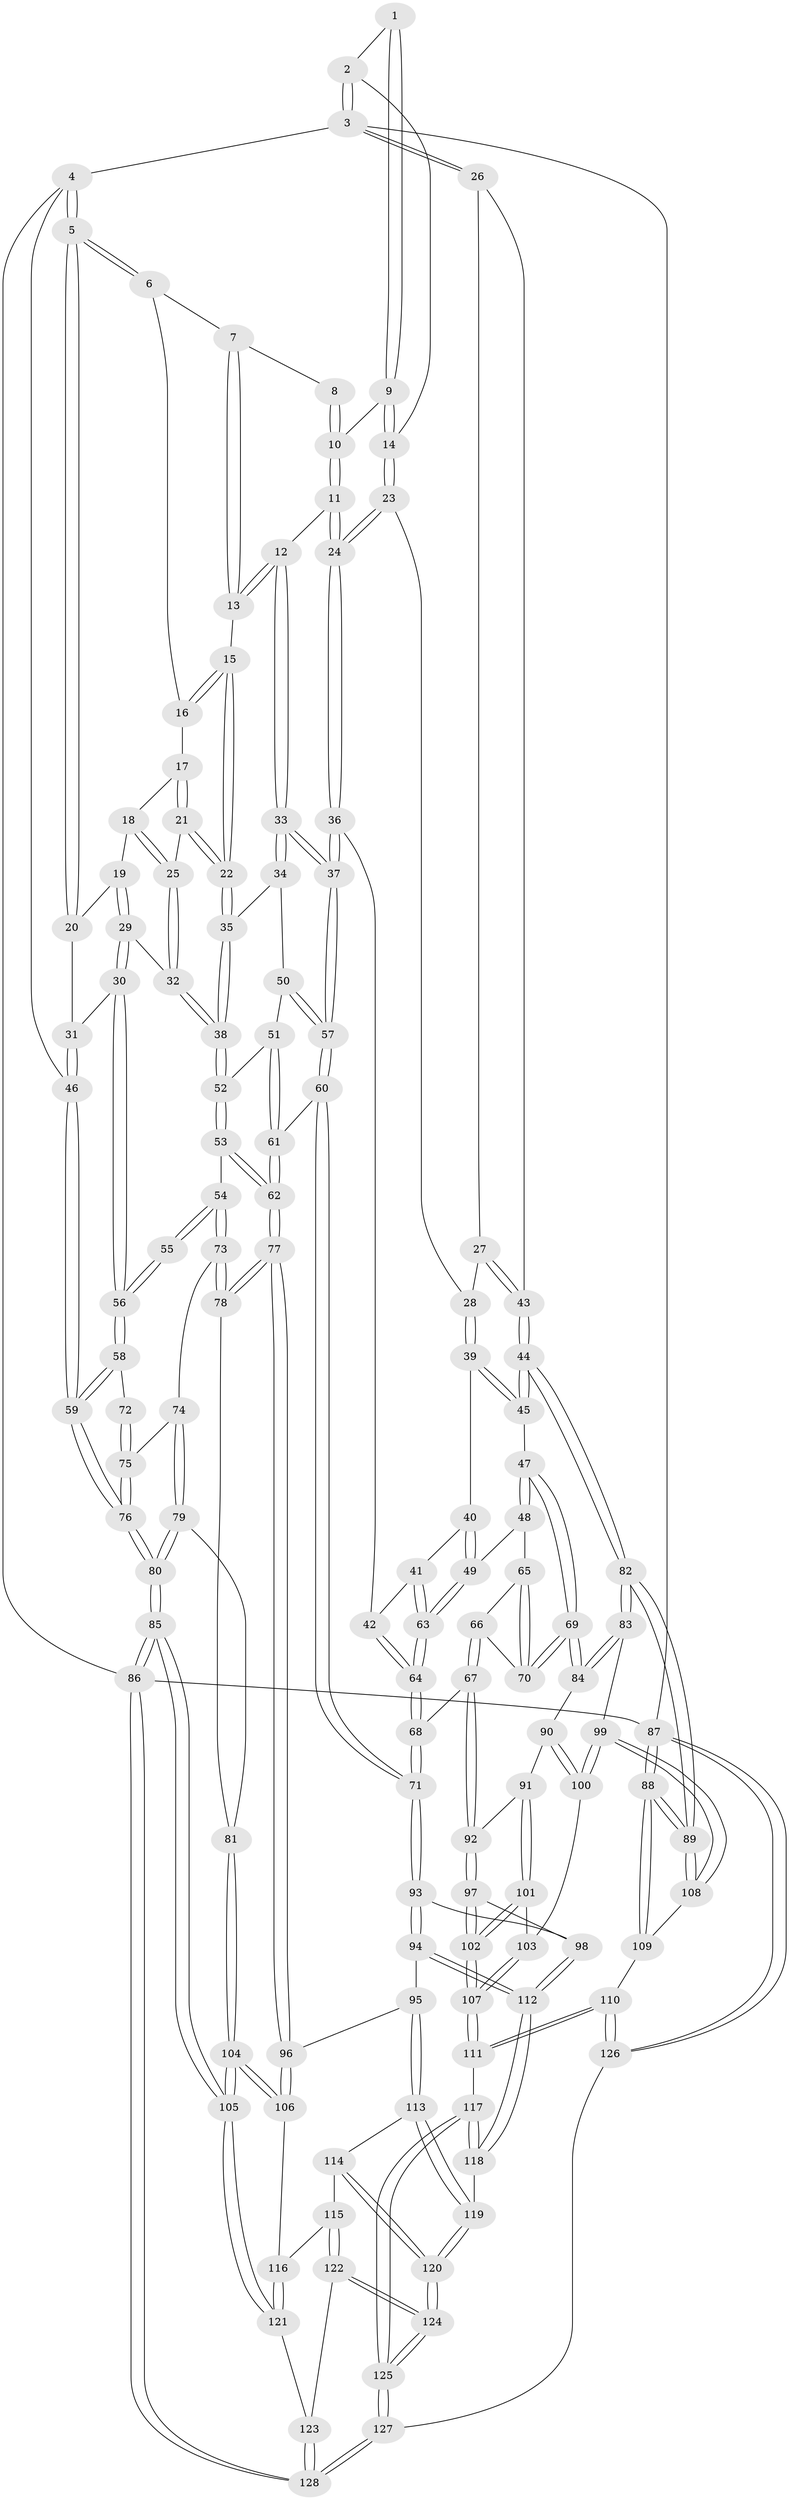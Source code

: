// coarse degree distribution, {3: 0.17567567567567569, 5: 0.35135135135135137, 7: 0.013513513513513514, 4: 0.3783783783783784, 6: 0.06756756756756757, 2: 0.013513513513513514}
// Generated by graph-tools (version 1.1) at 2025/52/02/27/25 19:52:44]
// undirected, 128 vertices, 317 edges
graph export_dot {
graph [start="1"]
  node [color=gray90,style=filled];
  1 [pos="+0.4445279046558601+0"];
  2 [pos="+0.7066729670063017+0"];
  3 [pos="+1+0"];
  4 [pos="+0+0"];
  5 [pos="+0+0"];
  6 [pos="+0.12385330763845526+0"];
  7 [pos="+0.39364101903908766+0"];
  8 [pos="+0.40214090292487686+0"];
  9 [pos="+0.513299989729343+0.05926691154968795"];
  10 [pos="+0.46994216518153553+0.08337292711021745"];
  11 [pos="+0.4496624012181775+0.12042223783732943"];
  12 [pos="+0.38558868169336896+0.13210778864829437"];
  13 [pos="+0.3768906154276539+0.12842960604380776"];
  14 [pos="+0.6962053980758219+0.03463190265441466"];
  15 [pos="+0.34735503310616966+0.1306264663968933"];
  16 [pos="+0.16757826551201077+0"];
  17 [pos="+0.17440160620599177+0"];
  18 [pos="+0.14729754460184047+0.13941576846481427"];
  19 [pos="+0.12078584459012022+0.15613914742964902"];
  20 [pos="+0.07323773831519428+0.14665799350210865"];
  21 [pos="+0.27197583261294656+0.17555603130511524"];
  22 [pos="+0.2751242620963048+0.1758393170170204"];
  23 [pos="+0.7072938619319367+0.09468906264700455"];
  24 [pos="+0.5604242521212448+0.19448637747403663"];
  25 [pos="+0.2391296138576755+0.18478480049680307"];
  26 [pos="+1+0"];
  27 [pos="+0.8237809438136905+0.11822455919615299"];
  28 [pos="+0.7178588348325232+0.10551677665595285"];
  29 [pos="+0.12395059598683608+0.2775238960946396"];
  30 [pos="+0.1128484022148807+0.29170818054020287"];
  31 [pos="+0.00011725754039663272+0.2543855231188821"];
  32 [pos="+0.19153497675919606+0.24919411061638602"];
  33 [pos="+0.4184569389299422+0.2874769554217906"];
  34 [pos="+0.3917158928725791+0.2879689129986009"];
  35 [pos="+0.2992192992912783+0.24803399912425442"];
  36 [pos="+0.5153429035473176+0.34061588477355054"];
  37 [pos="+0.5026785621846075+0.3479086079510507"];
  38 [pos="+0.2630477421684824+0.3144002820361053"];
  39 [pos="+0.7445920479311352+0.22821350486376465"];
  40 [pos="+0.7163005148800736+0.2811147238434255"];
  41 [pos="+0.5849749013230289+0.3491458819388794"];
  42 [pos="+0.547675355995187+0.34639056821397246"];
  43 [pos="+1+0.311357528697675"];
  44 [pos="+1+0.3124342957586942"];
  45 [pos="+0.9646141921243497+0.36995145349970443"];
  46 [pos="+0+0.2738015852457931"];
  47 [pos="+0.9618574819953597+0.3722141109187912"];
  48 [pos="+0.7688422750533176+0.4037760139369966"];
  49 [pos="+0.7470781933040598+0.39653127385700887"];
  50 [pos="+0.3172743903682353+0.336179340424306"];
  51 [pos="+0.2905102787775278+0.3504843235284234"];
  52 [pos="+0.26420912303615557+0.34852364664716656"];
  53 [pos="+0.20154862265597578+0.41073384839119664"];
  54 [pos="+0.19130216103879208+0.40761578589519426"];
  55 [pos="+0.16314473698104034+0.3929659003426895"];
  56 [pos="+0.114846249215495+0.30032982465016445"];
  57 [pos="+0.47151707708158125+0.4207891162068236"];
  58 [pos="+0+0.41412919320535924"];
  59 [pos="+0+0.46913521256511176"];
  60 [pos="+0.45084633520710277+0.47228678118887624"];
  61 [pos="+0.4459875083270929+0.47420229553763915"];
  62 [pos="+0.29843647234756565+0.5708934458711881"];
  63 [pos="+0.6860401420108402+0.41960800214376165"];
  64 [pos="+0.6653651727514178+0.5296192808303151"];
  65 [pos="+0.7661874819238592+0.4479111054596442"];
  66 [pos="+0.7245377536130687+0.5370228039207084"];
  67 [pos="+0.6928989818312208+0.5462513354106656"];
  68 [pos="+0.6649862396748271+0.5382443176181297"];
  69 [pos="+0.862487520511301+0.5500334665369478"];
  70 [pos="+0.8320929908165585+0.5428766334468199"];
  71 [pos="+0.5706959733395096+0.5800519434249266"];
  72 [pos="+0.11450471403795563+0.4171043089875698"];
  73 [pos="+0.11825928606536115+0.5101046360012743"];
  74 [pos="+0.09062775921124587+0.4980891970616939"];
  75 [pos="+0.08259571918737468+0.478791700599341"];
  76 [pos="+0+0.47660497079528635"];
  77 [pos="+0.29248164497780843+0.5858019043849052"];
  78 [pos="+0.15805578265195822+0.5974846477819468"];
  79 [pos="+0.04087127074161089+0.5675756551631425"];
  80 [pos="+0+0.4789847294117742"];
  81 [pos="+0.10852743510080715+0.6179920751532362"];
  82 [pos="+1+0.7482222508783887"];
  83 [pos="+0.9233859231760547+0.671843567187055"];
  84 [pos="+0.8672497814512136+0.5797929901287981"];
  85 [pos="+0+0.9337666328079386"];
  86 [pos="+0+1"];
  87 [pos="+1+1"];
  88 [pos="+1+1"];
  89 [pos="+1+0.8550030070083323"];
  90 [pos="+0.7609172340503098+0.6419934672553601"];
  91 [pos="+0.7518090672849476+0.645225477982624"];
  92 [pos="+0.7146380879442231+0.591129364322033"];
  93 [pos="+0.5697467615112156+0.6053280960171347"];
  94 [pos="+0.43013042853606875+0.7249026285093004"];
  95 [pos="+0.35340410675498724+0.6932484615367555"];
  96 [pos="+0.30504981410149973+0.64233266168425"];
  97 [pos="+0.6455362766041519+0.7267433240824849"];
  98 [pos="+0.6255935596154447+0.7111366229913908"];
  99 [pos="+0.8820304279491952+0.7038798459629947"];
  100 [pos="+0.872872766259632+0.7080128348117636"];
  101 [pos="+0.7487140446491465+0.6550828012554433"];
  102 [pos="+0.6905691971412875+0.7684635748531247"];
  103 [pos="+0.8543408149164644+0.7190119270772843"];
  104 [pos="+0.03872813396203427+0.7844078097465985"];
  105 [pos="+0+0.8556242285037821"];
  106 [pos="+0.17811492537822346+0.7944403235254303"];
  107 [pos="+0.7154773972747223+0.8266278511355915"];
  108 [pos="+0.8874116051831938+0.7997611014166769"];
  109 [pos="+0.8207016878166838+0.8922570304904656"];
  110 [pos="+0.732701185101186+0.887223439296072"];
  111 [pos="+0.7151472048177804+0.8458379923959342"];
  112 [pos="+0.4708947131961235+0.7895740932292009"];
  113 [pos="+0.3378614758619221+0.7655155566136898"];
  114 [pos="+0.3073502758484279+0.8405807607808339"];
  115 [pos="+0.207501578689641+0.8297522266366948"];
  116 [pos="+0.2008990149900714+0.8239841889537721"];
  117 [pos="+0.5147363453192226+0.8520305355952364"];
  118 [pos="+0.4728888682452364+0.8035131783846793"];
  119 [pos="+0.3966427064144983+0.8622608087545743"];
  120 [pos="+0.3551527844641212+0.9100945179312273"];
  121 [pos="+0.1481734068084196+0.9336631711047229"];
  122 [pos="+0.23349431570978887+0.9258317190272415"];
  123 [pos="+0.191518077101746+0.9733848013865066"];
  124 [pos="+0.3532888691331224+0.9443669646222788"];
  125 [pos="+0.4578089088546701+1"];
  126 [pos="+0.6364074948192242+1"];
  127 [pos="+0.4593768757516765+1"];
  128 [pos="+0.16430746122841866+1"];
  1 -- 2;
  1 -- 9;
  1 -- 9;
  2 -- 3;
  2 -- 3;
  2 -- 14;
  3 -- 4;
  3 -- 26;
  3 -- 26;
  3 -- 87;
  4 -- 5;
  4 -- 5;
  4 -- 46;
  4 -- 86;
  5 -- 6;
  5 -- 6;
  5 -- 20;
  5 -- 20;
  6 -- 7;
  6 -- 16;
  7 -- 8;
  7 -- 13;
  7 -- 13;
  8 -- 10;
  8 -- 10;
  9 -- 10;
  9 -- 14;
  9 -- 14;
  10 -- 11;
  10 -- 11;
  11 -- 12;
  11 -- 24;
  11 -- 24;
  12 -- 13;
  12 -- 13;
  12 -- 33;
  12 -- 33;
  13 -- 15;
  14 -- 23;
  14 -- 23;
  15 -- 16;
  15 -- 16;
  15 -- 22;
  15 -- 22;
  16 -- 17;
  17 -- 18;
  17 -- 21;
  17 -- 21;
  18 -- 19;
  18 -- 25;
  18 -- 25;
  19 -- 20;
  19 -- 29;
  19 -- 29;
  20 -- 31;
  21 -- 22;
  21 -- 22;
  21 -- 25;
  22 -- 35;
  22 -- 35;
  23 -- 24;
  23 -- 24;
  23 -- 28;
  24 -- 36;
  24 -- 36;
  25 -- 32;
  25 -- 32;
  26 -- 27;
  26 -- 43;
  27 -- 28;
  27 -- 43;
  27 -- 43;
  28 -- 39;
  28 -- 39;
  29 -- 30;
  29 -- 30;
  29 -- 32;
  30 -- 31;
  30 -- 56;
  30 -- 56;
  31 -- 46;
  31 -- 46;
  32 -- 38;
  32 -- 38;
  33 -- 34;
  33 -- 34;
  33 -- 37;
  33 -- 37;
  34 -- 35;
  34 -- 50;
  35 -- 38;
  35 -- 38;
  36 -- 37;
  36 -- 37;
  36 -- 42;
  37 -- 57;
  37 -- 57;
  38 -- 52;
  38 -- 52;
  39 -- 40;
  39 -- 45;
  39 -- 45;
  40 -- 41;
  40 -- 49;
  40 -- 49;
  41 -- 42;
  41 -- 63;
  41 -- 63;
  42 -- 64;
  42 -- 64;
  43 -- 44;
  43 -- 44;
  44 -- 45;
  44 -- 45;
  44 -- 82;
  44 -- 82;
  45 -- 47;
  46 -- 59;
  46 -- 59;
  47 -- 48;
  47 -- 48;
  47 -- 69;
  47 -- 69;
  48 -- 49;
  48 -- 65;
  49 -- 63;
  49 -- 63;
  50 -- 51;
  50 -- 57;
  50 -- 57;
  51 -- 52;
  51 -- 61;
  51 -- 61;
  52 -- 53;
  52 -- 53;
  53 -- 54;
  53 -- 62;
  53 -- 62;
  54 -- 55;
  54 -- 55;
  54 -- 73;
  54 -- 73;
  55 -- 56;
  55 -- 56;
  56 -- 58;
  56 -- 58;
  57 -- 60;
  57 -- 60;
  58 -- 59;
  58 -- 59;
  58 -- 72;
  59 -- 76;
  59 -- 76;
  60 -- 61;
  60 -- 71;
  60 -- 71;
  61 -- 62;
  61 -- 62;
  62 -- 77;
  62 -- 77;
  63 -- 64;
  63 -- 64;
  64 -- 68;
  64 -- 68;
  65 -- 66;
  65 -- 70;
  65 -- 70;
  66 -- 67;
  66 -- 67;
  66 -- 70;
  67 -- 68;
  67 -- 92;
  67 -- 92;
  68 -- 71;
  68 -- 71;
  69 -- 70;
  69 -- 70;
  69 -- 84;
  69 -- 84;
  71 -- 93;
  71 -- 93;
  72 -- 75;
  72 -- 75;
  73 -- 74;
  73 -- 78;
  73 -- 78;
  74 -- 75;
  74 -- 79;
  74 -- 79;
  75 -- 76;
  75 -- 76;
  76 -- 80;
  76 -- 80;
  77 -- 78;
  77 -- 78;
  77 -- 96;
  77 -- 96;
  78 -- 81;
  79 -- 80;
  79 -- 80;
  79 -- 81;
  80 -- 85;
  80 -- 85;
  81 -- 104;
  81 -- 104;
  82 -- 83;
  82 -- 83;
  82 -- 89;
  82 -- 89;
  83 -- 84;
  83 -- 84;
  83 -- 99;
  84 -- 90;
  85 -- 86;
  85 -- 86;
  85 -- 105;
  85 -- 105;
  86 -- 128;
  86 -- 128;
  86 -- 87;
  87 -- 88;
  87 -- 88;
  87 -- 126;
  87 -- 126;
  88 -- 89;
  88 -- 89;
  88 -- 109;
  88 -- 109;
  89 -- 108;
  89 -- 108;
  90 -- 91;
  90 -- 100;
  90 -- 100;
  91 -- 92;
  91 -- 101;
  91 -- 101;
  92 -- 97;
  92 -- 97;
  93 -- 94;
  93 -- 94;
  93 -- 98;
  94 -- 95;
  94 -- 112;
  94 -- 112;
  95 -- 96;
  95 -- 113;
  95 -- 113;
  96 -- 106;
  96 -- 106;
  97 -- 98;
  97 -- 102;
  97 -- 102;
  98 -- 112;
  98 -- 112;
  99 -- 100;
  99 -- 100;
  99 -- 108;
  99 -- 108;
  100 -- 103;
  101 -- 102;
  101 -- 102;
  101 -- 103;
  102 -- 107;
  102 -- 107;
  103 -- 107;
  103 -- 107;
  104 -- 105;
  104 -- 105;
  104 -- 106;
  104 -- 106;
  105 -- 121;
  105 -- 121;
  106 -- 116;
  107 -- 111;
  107 -- 111;
  108 -- 109;
  109 -- 110;
  110 -- 111;
  110 -- 111;
  110 -- 126;
  110 -- 126;
  111 -- 117;
  112 -- 118;
  112 -- 118;
  113 -- 114;
  113 -- 119;
  113 -- 119;
  114 -- 115;
  114 -- 120;
  114 -- 120;
  115 -- 116;
  115 -- 122;
  115 -- 122;
  116 -- 121;
  116 -- 121;
  117 -- 118;
  117 -- 118;
  117 -- 125;
  117 -- 125;
  118 -- 119;
  119 -- 120;
  119 -- 120;
  120 -- 124;
  120 -- 124;
  121 -- 123;
  122 -- 123;
  122 -- 124;
  122 -- 124;
  123 -- 128;
  123 -- 128;
  124 -- 125;
  124 -- 125;
  125 -- 127;
  125 -- 127;
  126 -- 127;
  127 -- 128;
  127 -- 128;
}
